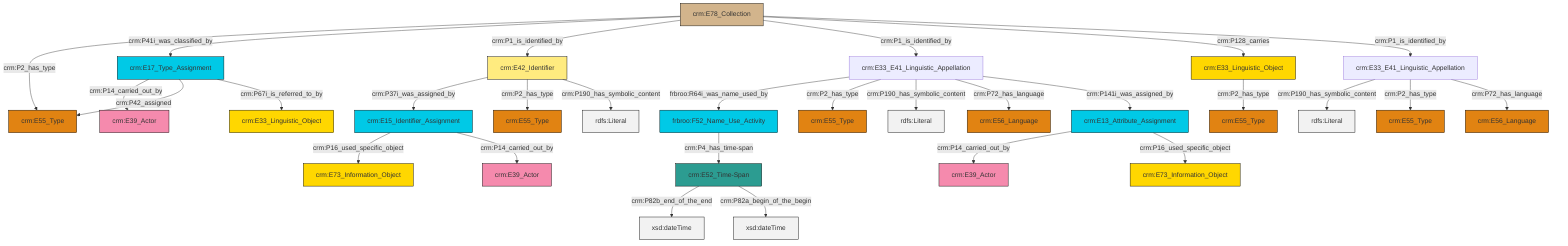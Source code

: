 graph TD
classDef Literal fill:#f2f2f2,stroke:#000000;
classDef CRM_Entity fill:#FFFFFF,stroke:#000000;
classDef Temporal_Entity fill:#00C9E6, stroke:#000000;
classDef Type fill:#E18312, stroke:#000000;
classDef Time-Span fill:#2C9C91, stroke:#000000;
classDef Appellation fill:#FFEB7F, stroke:#000000;
classDef Place fill:#008836, stroke:#000000;
classDef Persistent_Item fill:#B266B2, stroke:#000000;
classDef Conceptual_Object fill:#FFD700, stroke:#000000;
classDef Physical_Thing fill:#D2B48C, stroke:#000000;
classDef Actor fill:#f58aad, stroke:#000000;
classDef PC_Classes fill:#4ce600, stroke:#000000;
classDef Multi fill:#cccccc,stroke:#000000;

0["crm:E78_Collection"]:::Physical_Thing -->|crm:P2_has_type| 1["crm:E55_Type"]:::Type
0["crm:E78_Collection"]:::Physical_Thing -->|crm:P41i_was_classified_by| 6["crm:E17_Type_Assignment"]:::Temporal_Entity
7["crm:E42_Identifier"]:::Appellation -->|crm:P37i_was_assigned_by| 4["crm:E15_Identifier_Assignment"]:::Temporal_Entity
8["crm:E33_E41_Linguistic_Appellation"]:::Default -->|crm:P190_has_symbolic_content| 9[rdfs:Literal]:::Literal
0["crm:E78_Collection"]:::Physical_Thing -->|crm:P1_is_identified_by| 7["crm:E42_Identifier"]:::Appellation
12["crm:E33_E41_Linguistic_Appellation"]:::Default -->|frbroo:R64i_was_name_used_by| 13["frbroo:F52_Name_Use_Activity"]:::Temporal_Entity
6["crm:E17_Type_Assignment"]:::Temporal_Entity -->|crm:P14_carried_out_by| 14["crm:E39_Actor"]:::Actor
12["crm:E33_E41_Linguistic_Appellation"]:::Default -->|crm:P2_has_type| 19["crm:E55_Type"]:::Type
12["crm:E33_E41_Linguistic_Appellation"]:::Default -->|crm:P190_has_symbolic_content| 22[rdfs:Literal]:::Literal
20["crm:E13_Attribute_Assignment"]:::Temporal_Entity -->|crm:P14_carried_out_by| 25["crm:E39_Actor"]:::Actor
17["crm:E52_Time-Span"]:::Time-Span -->|crm:P82b_end_of_the_end| 26[xsd:dateTime]:::Literal
4["crm:E15_Identifier_Assignment"]:::Temporal_Entity -->|crm:P16_used_specific_object| 15["crm:E73_Information_Object"]:::Conceptual_Object
7["crm:E42_Identifier"]:::Appellation -->|crm:P2_has_type| 27["crm:E55_Type"]:::Type
0["crm:E78_Collection"]:::Physical_Thing -->|crm:P1_is_identified_by| 12["crm:E33_E41_Linguistic_Appellation"]:::Default
0["crm:E78_Collection"]:::Physical_Thing -->|crm:P128_carries| 33["crm:E33_Linguistic_Object"]:::Conceptual_Object
8["crm:E33_E41_Linguistic_Appellation"]:::Default -->|crm:P2_has_type| 10["crm:E55_Type"]:::Type
13["frbroo:F52_Name_Use_Activity"]:::Temporal_Entity -->|crm:P4_has_time-span| 17["crm:E52_Time-Span"]:::Time-Span
33["crm:E33_Linguistic_Object"]:::Conceptual_Object -->|crm:P2_has_type| 2["crm:E55_Type"]:::Type
20["crm:E13_Attribute_Assignment"]:::Temporal_Entity -->|crm:P16_used_specific_object| 34["crm:E73_Information_Object"]:::Conceptual_Object
6["crm:E17_Type_Assignment"]:::Temporal_Entity -->|crm:P42_assigned| 1["crm:E55_Type"]:::Type
8["crm:E33_E41_Linguistic_Appellation"]:::Default -->|crm:P72_has_language| 40["crm:E56_Language"]:::Type
17["crm:E52_Time-Span"]:::Time-Span -->|crm:P82a_begin_of_the_begin| 42[xsd:dateTime]:::Literal
0["crm:E78_Collection"]:::Physical_Thing -->|crm:P1_is_identified_by| 8["crm:E33_E41_Linguistic_Appellation"]:::Default
6["crm:E17_Type_Assignment"]:::Temporal_Entity -->|crm:P67i_is_referred_to_by| 37["crm:E33_Linguistic_Object"]:::Conceptual_Object
12["crm:E33_E41_Linguistic_Appellation"]:::Default -->|crm:P72_has_language| 31["crm:E56_Language"]:::Type
12["crm:E33_E41_Linguistic_Appellation"]:::Default -->|crm:P141i_was_assigned_by| 20["crm:E13_Attribute_Assignment"]:::Temporal_Entity
7["crm:E42_Identifier"]:::Appellation -->|crm:P190_has_symbolic_content| 50[rdfs:Literal]:::Literal
4["crm:E15_Identifier_Assignment"]:::Temporal_Entity -->|crm:P14_carried_out_by| 29["crm:E39_Actor"]:::Actor